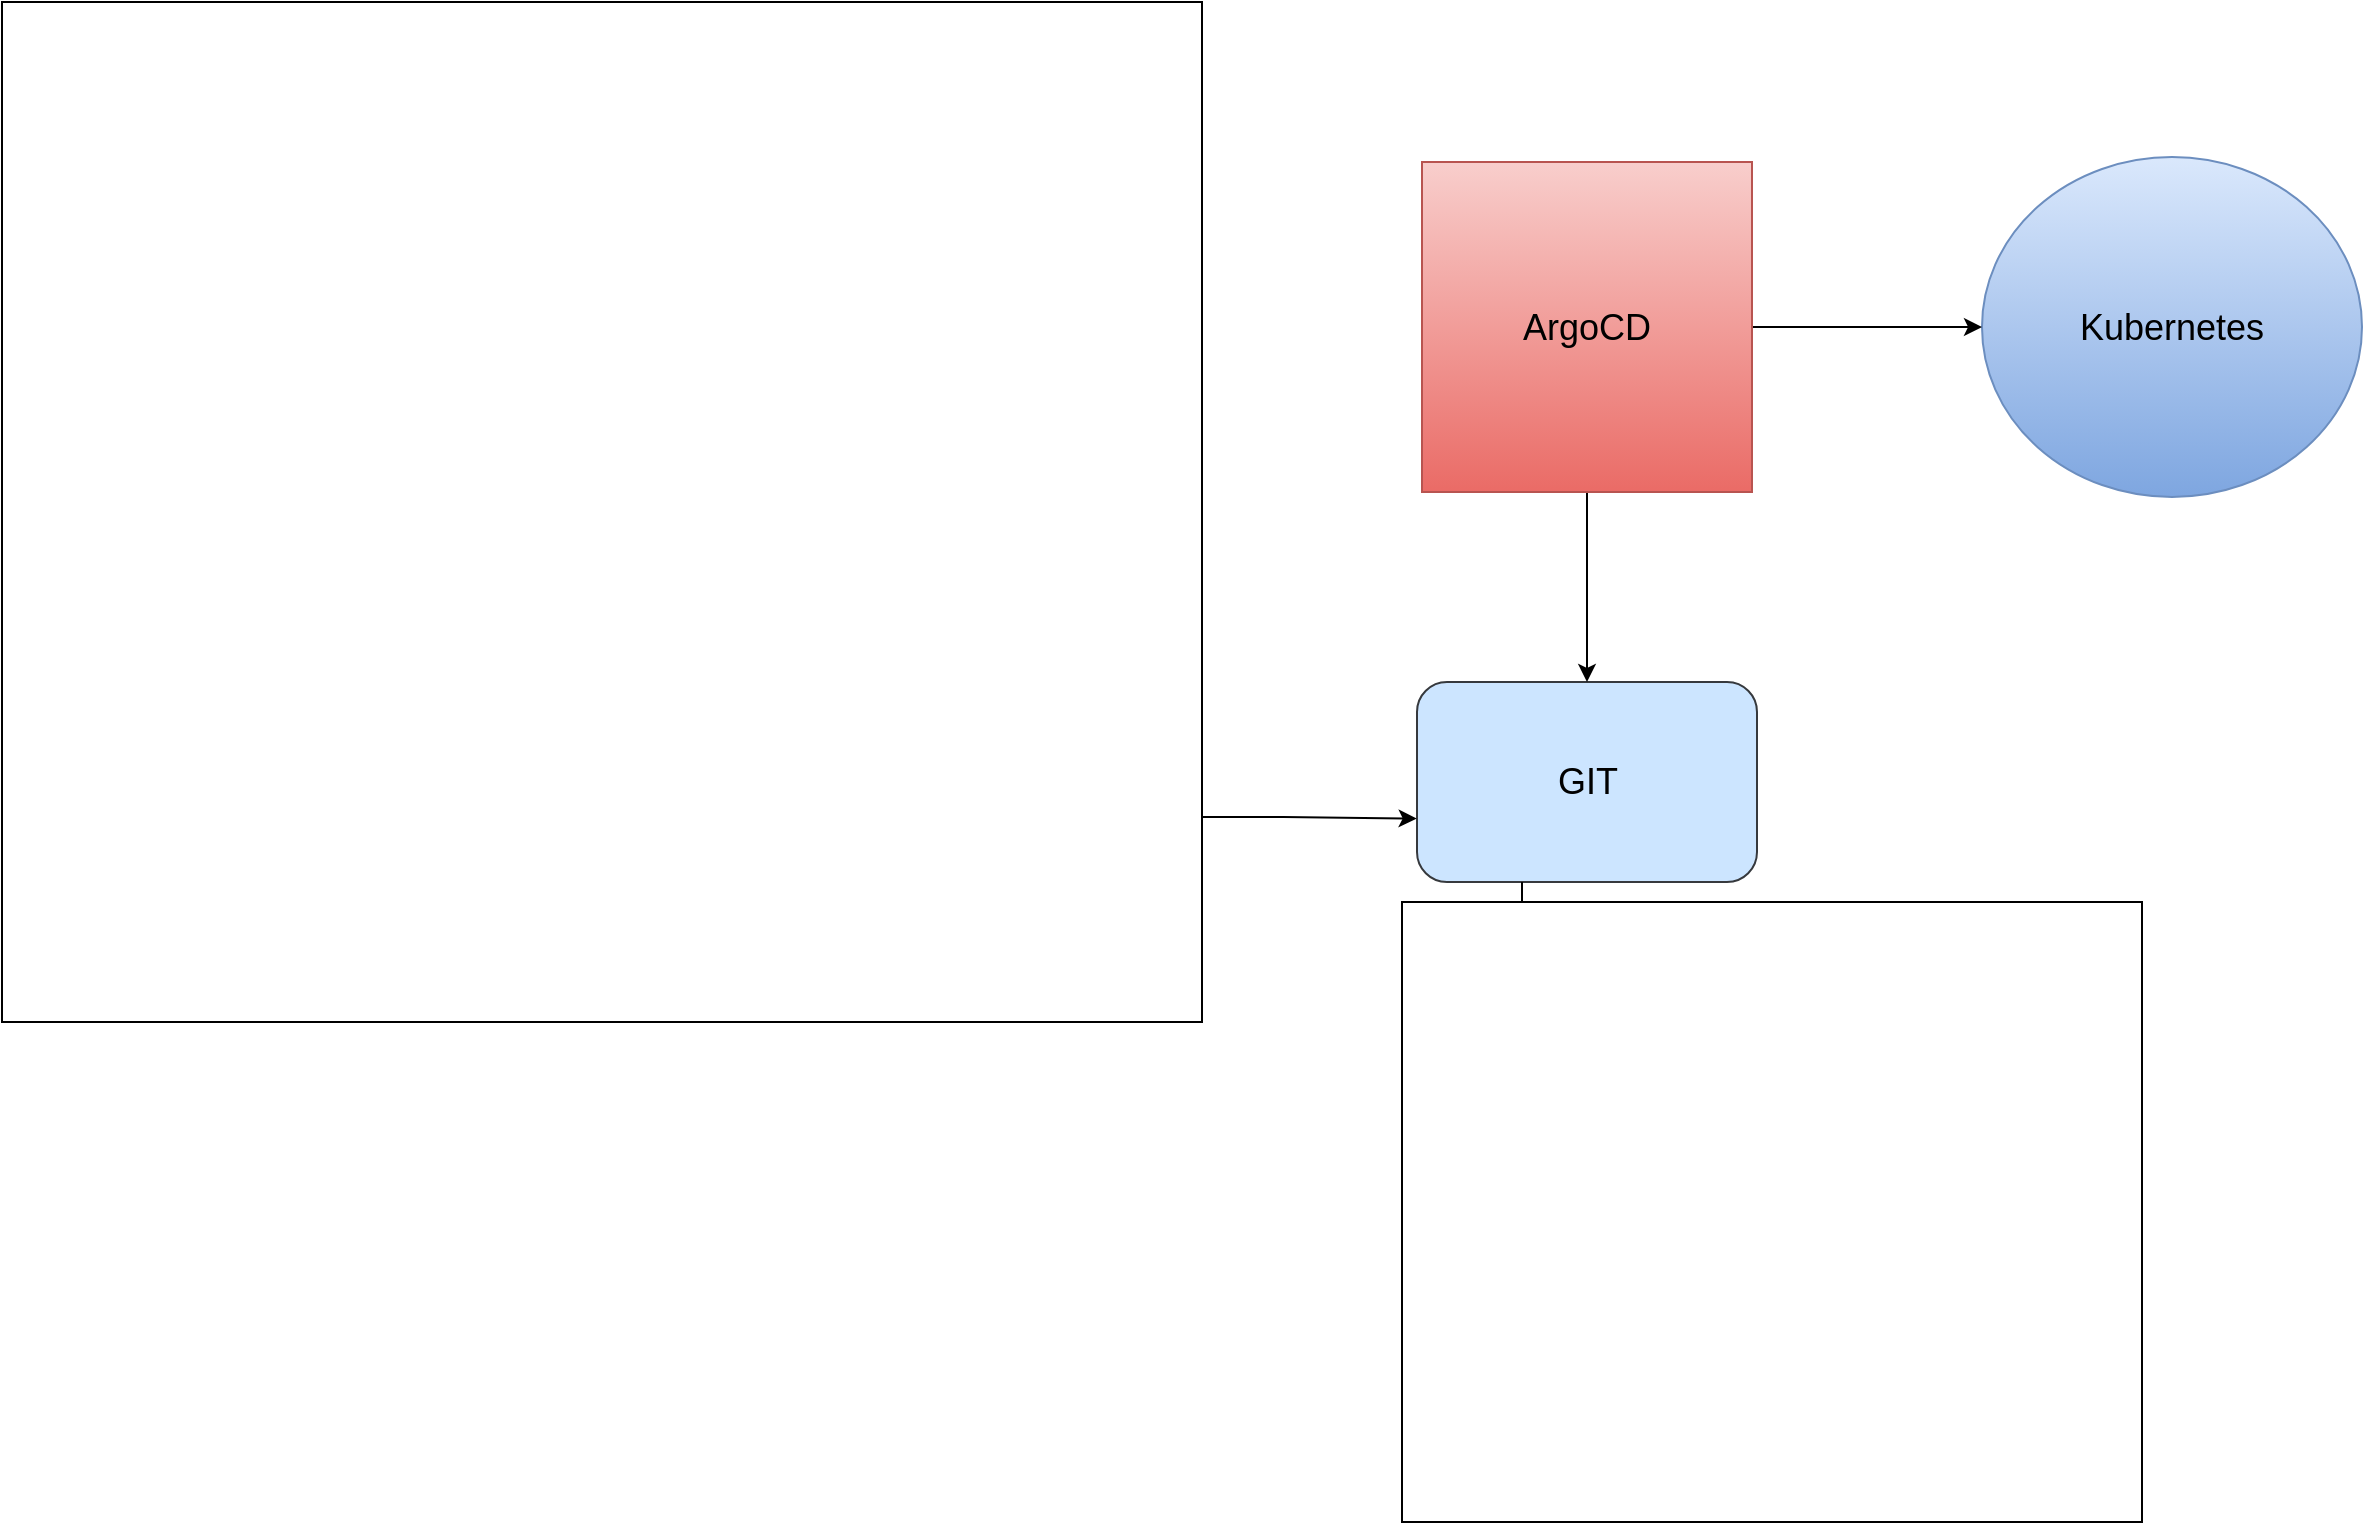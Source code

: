<mxfile>
    <diagram id="C0SG2YhUB3NeeaddH4Fv" name="Page-1">
        <mxGraphModel dx="1899" dy="709" grid="1" gridSize="10" guides="1" tooltips="1" connect="1" arrows="1" fold="1" page="1" pageScale="1" pageWidth="850" pageHeight="1100" math="0" shadow="0">
            <root>
                <mxCell id="0"/>
                <mxCell id="1" parent="0"/>
                <mxCell id="2" value="&lt;font color=&quot;#000000&quot; style=&quot;font-size: 18px&quot;&gt;GIT&lt;/font&gt;" style="rounded=1;whiteSpace=wrap;html=1;fillColor=#cce5ff;strokeColor=#36393d;" parent="1" vertex="1">
                    <mxGeometry x="307.5" y="540" width="170" height="100" as="geometry"/>
                </mxCell>
                <mxCell id="3" value="&lt;font color=&quot;#000000&quot; style=&quot;font-size: 18px&quot;&gt;Kubernetes&lt;/font&gt;" style="ellipse;whiteSpace=wrap;html=1;gradientColor=#7ea6e0;fillColor=#dae8fc;strokeColor=#6c8ebf;" parent="1" vertex="1">
                    <mxGeometry x="590" y="277.5" width="190" height="170" as="geometry"/>
                </mxCell>
                <mxCell id="7" value="" style="edgeStyle=orthogonalEdgeStyle;rounded=0;orthogonalLoop=1;jettySize=auto;html=1;entryX=0;entryY=0.5;entryDx=0;entryDy=0;" parent="1" source="4" target="3" edge="1">
                    <mxGeometry relative="1" as="geometry">
                        <mxPoint x="382.5" y="362.5" as="targetPoint"/>
                    </mxGeometry>
                </mxCell>
                <mxCell id="9" value="" style="edgeStyle=orthogonalEdgeStyle;rounded=0;orthogonalLoop=1;jettySize=auto;html=1;" parent="1" source="4" target="2" edge="1">
                    <mxGeometry relative="1" as="geometry"/>
                </mxCell>
                <mxCell id="4" value="&lt;font color=&quot;#000000&quot; style=&quot;font-size: 18px&quot;&gt;ArgoCD&lt;/font&gt;" style="whiteSpace=wrap;html=1;aspect=fixed;gradientColor=#ea6b66;fillColor=#f8cecc;strokeColor=#b85450;" parent="1" vertex="1">
                    <mxGeometry x="310" y="280" width="165" height="165" as="geometry"/>
                </mxCell>
                <mxCell id="13" value="" style="verticalLabelPosition=bottom;html=1;verticalAlign=top;align=center;strokeColor=none;fillColor=#00BEF2;shape=mxgraph.azure.user;" parent="1" vertex="1">
                    <mxGeometry x="126.25" y="650" width="47.5" height="50" as="geometry"/>
                </mxCell>
                <mxCell id="14" value="" style="rounded=0;whiteSpace=wrap;html=1;" parent="1" vertex="1">
                    <mxGeometry x="-400" y="220" width="600" height="420" as="geometry"/>
                </mxCell>
                <mxCell id="16" value="" style="edgeStyle=orthogonalEdgeStyle;rounded=0;orthogonalLoop=1;jettySize=auto;html=1;entryX=-0.001;entryY=0.683;entryDx=0;entryDy=0;entryPerimeter=0;" parent="1" source="10" target="2" edge="1">
                    <mxGeometry relative="1" as="geometry">
                        <mxPoint x="250" y="647.5" as="targetPoint"/>
                    </mxGeometry>
                </mxCell>
                <mxCell id="10" value="" style="verticalLabelPosition=bottom;html=1;verticalAlign=top;align=center;strokeColor=none;fillColor=#00BEF2;shape=mxgraph.azure.laptop;pointerEvents=1;" parent="1" vertex="1">
                    <mxGeometry x="113.75" y="590" width="60" height="35" as="geometry"/>
                </mxCell>
                <mxCell id="24" value="Kustomize" style="swimlane;startSize=20;horizontal=1;childLayout=treeLayout;horizontalTree=0;resizable=0;containerType=tree;" parent="1" vertex="1" collapsed="1">
                    <mxGeometry x="-153.75" y="255" width="90" height="20" as="geometry">
                        <mxRectangle x="-153.75" y="255" width="280" height="280" as="alternateBounds"/>
                    </mxGeometry>
                </mxCell>
                <mxCell id="25" value="&lt;font color=&quot;#000000&quot; style=&quot;font-size: 14px&quot;&gt;Base&lt;/font&gt;" style="whiteSpace=wrap;html=1;gradientColor=#ffd966;fillColor=#fff2cc;strokeColor=#d6b656;" parent="24" vertex="1">
                    <mxGeometry x="90" y="40" width="100" height="40" as="geometry"/>
                </mxCell>
                <mxCell id="26" value="&lt;font color=&quot;#000000&quot; style=&quot;font-size: 14px&quot;&gt;Dev&lt;/font&gt;" style="whiteSpace=wrap;html=1;fillColor=#d5e8d4;strokeColor=#82b366;" parent="24" vertex="1">
                    <mxGeometry x="20" y="130" width="100" height="40" as="geometry"/>
                </mxCell>
                <mxCell id="27" value="" style="edgeStyle=elbowEdgeStyle;elbow=vertical;html=1;rounded=0;" parent="24" source="25" target="26" edge="1">
                    <mxGeometry relative="1" as="geometry"/>
                </mxCell>
                <mxCell id="28" value="&lt;font color=&quot;#000000&quot; style=&quot;font-size: 14px&quot;&gt;Staging&lt;/font&gt;" style="whiteSpace=wrap;html=1;fillColor=#ffe6cc;strokeColor=#d79b00;" parent="24" vertex="1">
                    <mxGeometry x="160" y="130" width="100" height="40" as="geometry"/>
                </mxCell>
                <mxCell id="29" value="" style="edgeStyle=elbowEdgeStyle;elbow=vertical;html=1;rounded=0;" parent="24" source="25" target="28" edge="1">
                    <mxGeometry relative="1" as="geometry"/>
                </mxCell>
                <mxCell id="31" value="" style="edgeStyle=elbowEdgeStyle;elbow=vertical;html=1;rounded=0;" parent="24" source="26" target="32" edge="1">
                    <mxGeometry relative="1" as="geometry">
                        <mxPoint x="-50" y="335" as="sourcePoint"/>
                    </mxGeometry>
                </mxCell>
                <mxCell id="32" value="&lt;font color=&quot;#000000&quot; style=&quot;font-size: 14px&quot;&gt;secrets&lt;/font&gt;" style="whiteSpace=wrap;html=1;fillColor=#d5e8d4;strokeColor=#82b366;" parent="24" vertex="1">
                    <mxGeometry x="20" y="220" width="100" height="40" as="geometry"/>
                </mxCell>
                <mxCell id="35" value="" style="edgeStyle=elbowEdgeStyle;elbow=vertical;html=1;rounded=0;" parent="24" source="28" target="36" edge="1">
                    <mxGeometry relative="1" as="geometry">
                        <mxPoint x="-13.75" y="335" as="sourcePoint"/>
                    </mxGeometry>
                </mxCell>
                <mxCell id="36" value="&lt;font color=&quot;#000000&quot; style=&quot;font-size: 14px&quot;&gt;base64 secrets&lt;/font&gt;" style="whiteSpace=wrap;html=1;fillColor=#ffe6cc;strokeColor=#d79b00;" parent="24" vertex="1">
                    <mxGeometry x="160" y="220" width="100" height="40" as="geometry"/>
                </mxCell>
                <mxCell id="34" value="&lt;font style=&quot;font-size: 14px&quot;&gt;SOPS&lt;/font&gt;" style="ellipse;whiteSpace=wrap;html=1;fillColor=#f5f5f5;strokeColor=#666666;fontColor=#333333;" parent="1" vertex="1">
                    <mxGeometry x="-390" y="450" width="150" height="100" as="geometry"/>
                </mxCell>
                <mxCell id="37" value="KSOPS" style="strokeColor=#56517e;shadow=1;strokeWidth=1;rounded=1;absoluteArcSize=1;arcSize=2;fillColor=#d0cee2;fontColor=#000000;" parent="1" vertex="1">
                    <mxGeometry x="-380" y="320" width="200" height="60" as="geometry"/>
                </mxCell>
                <mxCell id="39" value="" style="shape=flexArrow;endArrow=classic;startArrow=classic;html=1;fontColor=#000000;entryX=0;entryY=0.75;entryDx=0;entryDy=0;gradientColor=#97d077;fillColor=#d5e8d4;strokeColor=#82b366;" parent="1" source="34" target="32" edge="1">
                    <mxGeometry width="100" height="100" relative="1" as="geometry">
                        <mxPoint x="-220" y="640" as="sourcePoint"/>
                        <mxPoint x="-120" y="540" as="targetPoint"/>
                    </mxGeometry>
                </mxCell>
                <mxCell id="40" value="" style="endArrow=none;dashed=1;html=1;fontColor=#000000;exitX=0.5;exitY=0;exitDx=0;exitDy=0;entryX=0.007;entryY=0.027;entryDx=0;entryDy=0;entryPerimeter=0;" parent="1" source="37" target="24" edge="1">
                    <mxGeometry width="50" height="50" relative="1" as="geometry">
                        <mxPoint x="-10" y="600" as="sourcePoint"/>
                        <mxPoint x="40" y="550" as="targetPoint"/>
                    </mxGeometry>
                </mxCell>
                <mxCell id="41" value="&lt;font color=&quot;#ffffff&quot; style=&quot;font-size: 14px&quot;&gt;additional plugin&lt;/font&gt;" style="text;html=1;strokeColor=none;fillColor=none;align=center;verticalAlign=middle;whiteSpace=wrap;rounded=0;fontColor=#000000;" parent="1" vertex="1">
                    <mxGeometry x="-320" y="255" width="120" height="50" as="geometry"/>
                </mxCell>
                <mxCell id="43" value="" style="endArrow=none;dashed=1;html=1;dashPattern=1 3;strokeWidth=2;fontColor=#000000;entryX=0.75;entryY=1;entryDx=0;entryDy=0;" parent="1" source="32" target="37" edge="1">
                    <mxGeometry width="50" height="50" relative="1" as="geometry">
                        <mxPoint x="-250" y="430" as="sourcePoint"/>
                        <mxPoint x="-200" y="380" as="targetPoint"/>
                    </mxGeometry>
                </mxCell>
                <mxCell id="44" value="&lt;font color=&quot;#ffffff&quot; style=&quot;font-size: 14px&quot;&gt;decrypt secrets&lt;br&gt;&lt;/font&gt;" style="text;html=1;strokeColor=none;fillColor=none;align=center;verticalAlign=middle;whiteSpace=wrap;rounded=0;fontColor=#000000;" parent="1" vertex="1">
                    <mxGeometry x="-310" y="390" width="120" height="50" as="geometry"/>
                </mxCell>
                <mxCell id="45" value="&lt;font color=&quot;#ffffff&quot; style=&quot;font-size: 18px&quot;&gt;Users Terminal&lt;/font&gt;" style="text;html=1;strokeColor=none;fillColor=none;align=center;verticalAlign=middle;whiteSpace=wrap;rounded=0;fontColor=#000000;" parent="1" vertex="1">
                    <mxGeometry x="-220" y="605" width="170" height="20" as="geometry"/>
                </mxCell>
                <mxCell id="47" value="" style="endArrow=classic;html=1;" edge="1" parent="1">
                    <mxGeometry width="50" height="50" relative="1" as="geometry">
                        <mxPoint x="360" y="640" as="sourcePoint"/>
                        <mxPoint x="360" y="720" as="targetPoint"/>
                    </mxGeometry>
                </mxCell>
                <mxCell id="48" value="&lt;font style=&quot;font-size: 18px&quot;&gt;Dev&lt;/font&gt;" style="shape=card;whiteSpace=wrap;html=1;" vertex="1" parent="1">
                    <mxGeometry x="320" y="720" width="80" height="100" as="geometry"/>
                </mxCell>
                <mxCell id="49" value="&lt;font style=&quot;font-size: 18px&quot;&gt;Staging&lt;/font&gt;" style="shape=card;whiteSpace=wrap;html=1;" vertex="1" parent="1">
                    <mxGeometry x="430" y="720" width="80" height="100" as="geometry"/>
                </mxCell>
                <mxCell id="50" value="&lt;font style=&quot;font-size: 18px&quot;&gt;Prod&lt;/font&gt;" style="shape=card;whiteSpace=wrap;html=1;" vertex="1" parent="1">
                    <mxGeometry x="540" y="720" width="80" height="100" as="geometry"/>
                </mxCell>
                <mxCell id="51" value="" style="html=1;dashed=0;whitespace=wrap;fillColor=#2875E2;strokeColor=#ffffff;points=[[0.005,0.63,0],[0.1,0.2,0],[0.9,0.2,0],[0.5,0,0],[0.995,0.63,0],[0.72,0.99,0],[0.5,1,0],[0.28,0.99,0]];shape=mxgraph.kubernetes.icon;prIcon=secret" vertex="1" parent="1">
                    <mxGeometry x="335" y="860" width="50" height="48" as="geometry"/>
                </mxCell>
                <mxCell id="52" value="" style="html=1;dashed=0;whitespace=wrap;fillColor=#2875E2;strokeColor=#ffffff;points=[[0.005,0.63,0],[0.1,0.2,0],[0.9,0.2,0],[0.5,0,0],[0.995,0.63,0],[0.72,0.99,0],[0.5,1,0],[0.28,0.99,0]];shape=mxgraph.kubernetes.icon;prIcon=secret" vertex="1" parent="1">
                    <mxGeometry x="450" y="860" width="50" height="48" as="geometry"/>
                </mxCell>
                <mxCell id="53" value="" style="html=1;dashed=0;whitespace=wrap;fillColor=#2875E2;strokeColor=#ffffff;points=[[0.005,0.63,0],[0.1,0.2,0],[0.9,0.2,0],[0.5,0,0],[0.995,0.63,0],[0.72,0.99,0],[0.5,1,0],[0.28,0.99,0]];shape=mxgraph.kubernetes.icon;prIcon=secret" vertex="1" parent="1">
                    <mxGeometry x="560" y="860" width="50" height="48" as="geometry"/>
                </mxCell>
                <mxCell id="54" value="" style="rounded=0;whiteSpace=wrap;html=1;" vertex="1" parent="1">
                    <mxGeometry x="300" y="650" width="370" height="310" as="geometry"/>
                </mxCell>
                <mxCell id="46" value="" style="rounded=0;whiteSpace=wrap;html=1;" vertex="1" parent="1">
                    <mxGeometry x="-400" y="200" width="600" height="510" as="geometry"/>
                </mxCell>
            </root>
        </mxGraphModel>
    </diagram>
</mxfile>